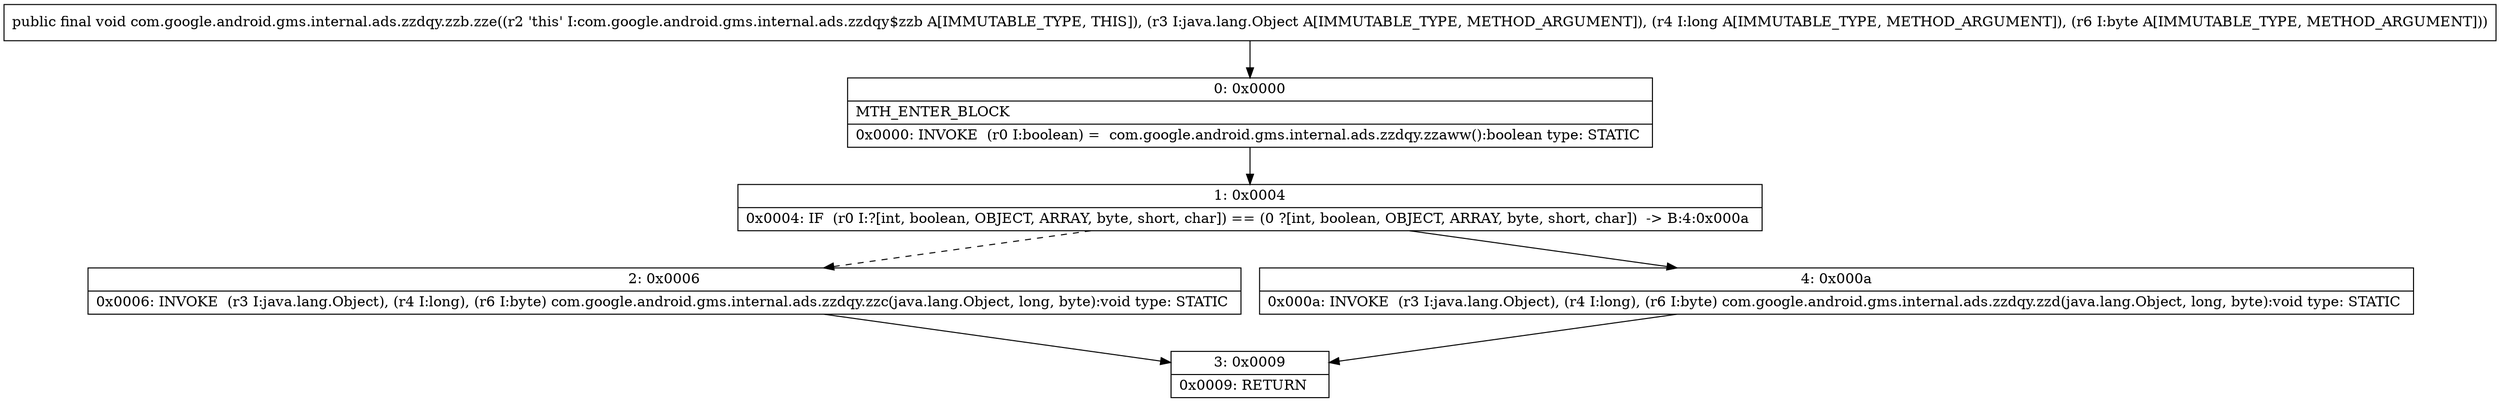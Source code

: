 digraph "CFG forcom.google.android.gms.internal.ads.zzdqy.zzb.zze(Ljava\/lang\/Object;JB)V" {
Node_0 [shape=record,label="{0\:\ 0x0000|MTH_ENTER_BLOCK\l|0x0000: INVOKE  (r0 I:boolean) =  com.google.android.gms.internal.ads.zzdqy.zzaww():boolean type: STATIC \l}"];
Node_1 [shape=record,label="{1\:\ 0x0004|0x0004: IF  (r0 I:?[int, boolean, OBJECT, ARRAY, byte, short, char]) == (0 ?[int, boolean, OBJECT, ARRAY, byte, short, char])  \-\> B:4:0x000a \l}"];
Node_2 [shape=record,label="{2\:\ 0x0006|0x0006: INVOKE  (r3 I:java.lang.Object), (r4 I:long), (r6 I:byte) com.google.android.gms.internal.ads.zzdqy.zzc(java.lang.Object, long, byte):void type: STATIC \l}"];
Node_3 [shape=record,label="{3\:\ 0x0009|0x0009: RETURN   \l}"];
Node_4 [shape=record,label="{4\:\ 0x000a|0x000a: INVOKE  (r3 I:java.lang.Object), (r4 I:long), (r6 I:byte) com.google.android.gms.internal.ads.zzdqy.zzd(java.lang.Object, long, byte):void type: STATIC \l}"];
MethodNode[shape=record,label="{public final void com.google.android.gms.internal.ads.zzdqy.zzb.zze((r2 'this' I:com.google.android.gms.internal.ads.zzdqy$zzb A[IMMUTABLE_TYPE, THIS]), (r3 I:java.lang.Object A[IMMUTABLE_TYPE, METHOD_ARGUMENT]), (r4 I:long A[IMMUTABLE_TYPE, METHOD_ARGUMENT]), (r6 I:byte A[IMMUTABLE_TYPE, METHOD_ARGUMENT])) }"];
MethodNode -> Node_0;
Node_0 -> Node_1;
Node_1 -> Node_2[style=dashed];
Node_1 -> Node_4;
Node_2 -> Node_3;
Node_4 -> Node_3;
}


